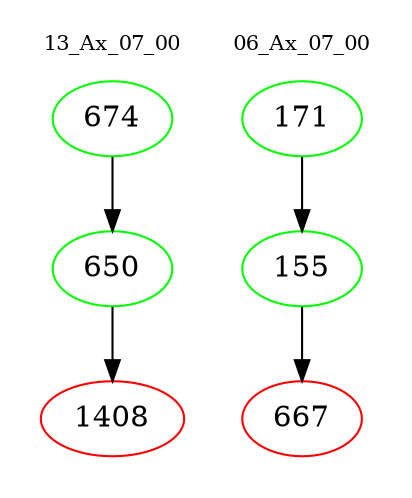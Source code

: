 digraph{
subgraph cluster_0 {
color = white
label = "13_Ax_07_00";
fontsize=10;
T0_674 [label="674", color="green"]
T0_674 -> T0_650 [color="black"]
T0_650 [label="650", color="green"]
T0_650 -> T0_1408 [color="black"]
T0_1408 [label="1408", color="red"]
}
subgraph cluster_1 {
color = white
label = "06_Ax_07_00";
fontsize=10;
T1_171 [label="171", color="green"]
T1_171 -> T1_155 [color="black"]
T1_155 [label="155", color="green"]
T1_155 -> T1_667 [color="black"]
T1_667 [label="667", color="red"]
}
}

